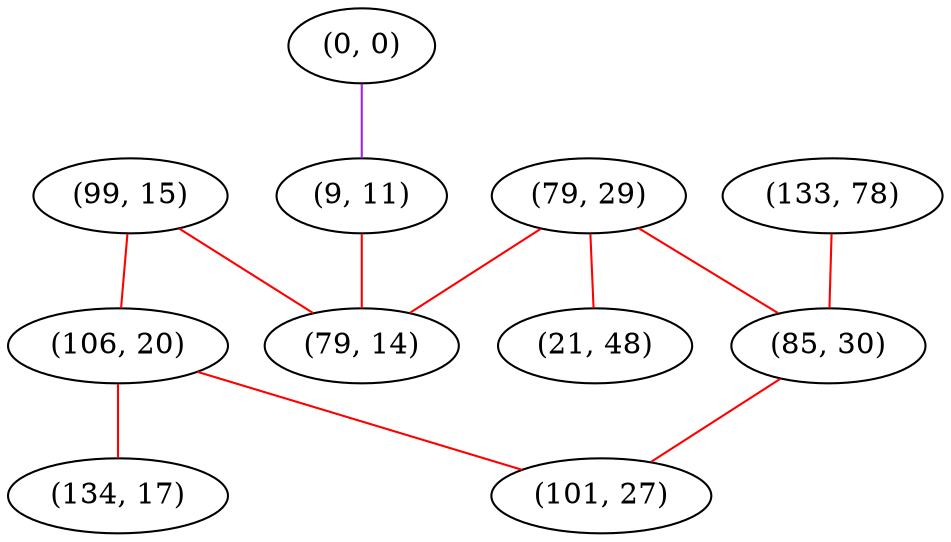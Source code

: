 graph "" {
"(99, 15)";
"(0, 0)";
"(79, 29)";
"(133, 78)";
"(85, 30)";
"(9, 11)";
"(106, 20)";
"(21, 48)";
"(101, 27)";
"(79, 14)";
"(134, 17)";
"(99, 15)" -- "(79, 14)"  [color=red, key=0, weight=1];
"(99, 15)" -- "(106, 20)"  [color=red, key=0, weight=1];
"(0, 0)" -- "(9, 11)"  [color=purple, key=0, weight=4];
"(79, 29)" -- "(85, 30)"  [color=red, key=0, weight=1];
"(79, 29)" -- "(79, 14)"  [color=red, key=0, weight=1];
"(79, 29)" -- "(21, 48)"  [color=red, key=0, weight=1];
"(133, 78)" -- "(85, 30)"  [color=red, key=0, weight=1];
"(85, 30)" -- "(101, 27)"  [color=red, key=0, weight=1];
"(9, 11)" -- "(79, 14)"  [color=red, key=0, weight=1];
"(106, 20)" -- "(134, 17)"  [color=red, key=0, weight=1];
"(106, 20)" -- "(101, 27)"  [color=red, key=0, weight=1];
}
